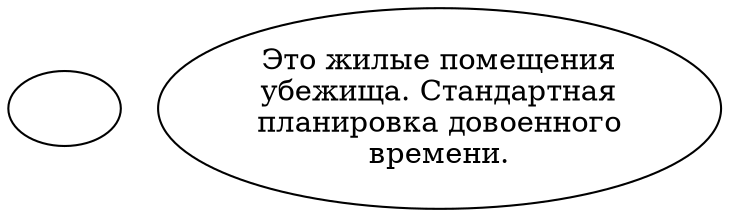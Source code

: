 digraph livingq {
  "start" [style=filled       fillcolor="#FFFFFF"       color="#000000"]
  "start" [label=""]
  "spatial_p_proc" [style=filled       fillcolor="#FFFFFF"       color="#000000"]
  "spatial_p_proc" [label="Это жилые помещения\nубежища. Стандартная\nпланировка довоенного\nвремени."]
}
